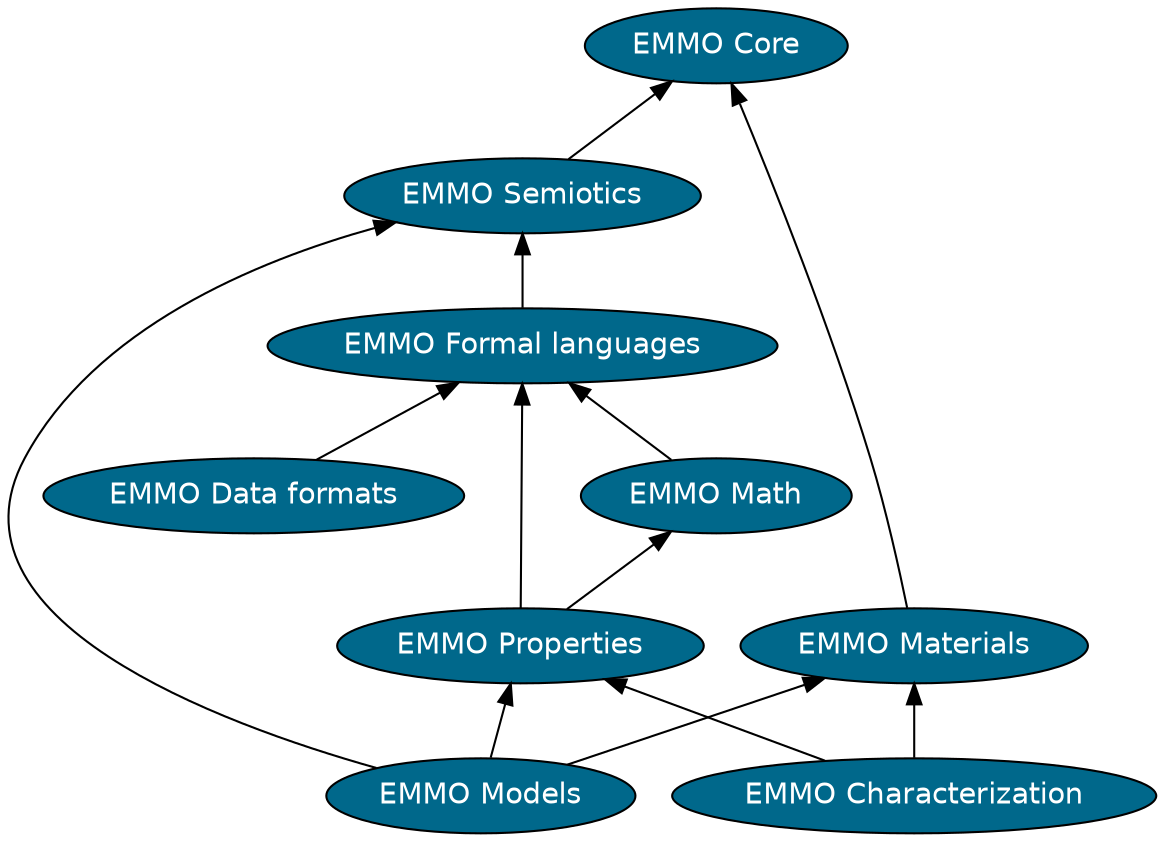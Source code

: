 # Usage: dot -Tpng -oemmo-structure.png emmo-structure.dot
digraph D {
  rankdir="BT";
  bgcolor="transparent";
  node [style=filled fillcolor=deepskyblue4 fontcolor=white fontname="helvetica"];
  "EMMO Core";
  "EMMO Materials" -> "EMMO Core";
  "EMMO Semiotics" -> "EMMO Core";
  "EMMO Models" -> "EMMO Materials";
  "EMMO Models" -> "EMMO Semiotics";
  "EMMO Models" -> "EMMO Properties";
  "EMMO Formal languages" -> "EMMO Semiotics";
  "EMMO Properties" -> "EMMO Formal languages";
  "EMMO Properties" -> "EMMO Math";
  "EMMO Math" -> "EMMO Formal languages";
  "EMMO Data formats" -> "EMMO Formal languages";
  "EMMO Characterization" -> "EMMO Materials";
  "EMMO Characterization" -> "EMMO Properties";
}


#  "EMMO CORE";
#  "EMMO MATERIALS" -> "EMMO CORE";
#  "EMMO SEMIOTICS" -> "EMMO CORE";
#  "EMMO MODELS" -> "EMMO MATERIALS";
#  "EMMO MODELS" -> "EMMO SEMIOTICS";
#  "EMMO MODELS" -> "EMMO PROPERTIES";
#  "EMMO FORMAL LANGUAGES" -> "EMMO SEMIOTICS";
#  "EMMO PROPERTIES" -> "EMMO FORMAL LANGUAGES";
#  "EMMO PROPERTIES" -> "EMMO MATH";
#  "EMMO MATH" -> "EMMO FORMAL LANGUAGES";
#  "EMMO DATA FORMATS" -> "EMMO FORMAL LANGUAGES";
#  "EMMO CHARACTERIZATION" -> "EMMO MATERIALS";
#  "EMMO CHARACTERIZATION" -> "EMMO PROPERTIES";

#  "emmo-core";
#  "emmo-materials" -> "emmo-core";
#  "emmo-semiotics" -> "emmo-core";
#  "emmo-models" -> "emmo-materials";
#  "emmo-models" -> "emmo-semiotics";
#  "emmo-models" -> "emmo-properties";
#  "emmo-formal-languages" -> "emmo-semiotics";
#  "emmo-properties" -> "emmo-formal-languages";
#  "emmo-properties" -> "emmo-math";
#  "emmo-math" -> "emmo-formal-languages";
#  "emmo-data formats" -> "emmo-formal-languages";
#  "emmo-characterization" -> "emmo-materials";
#  "emmo-characterization" -> "emmo-properties";
